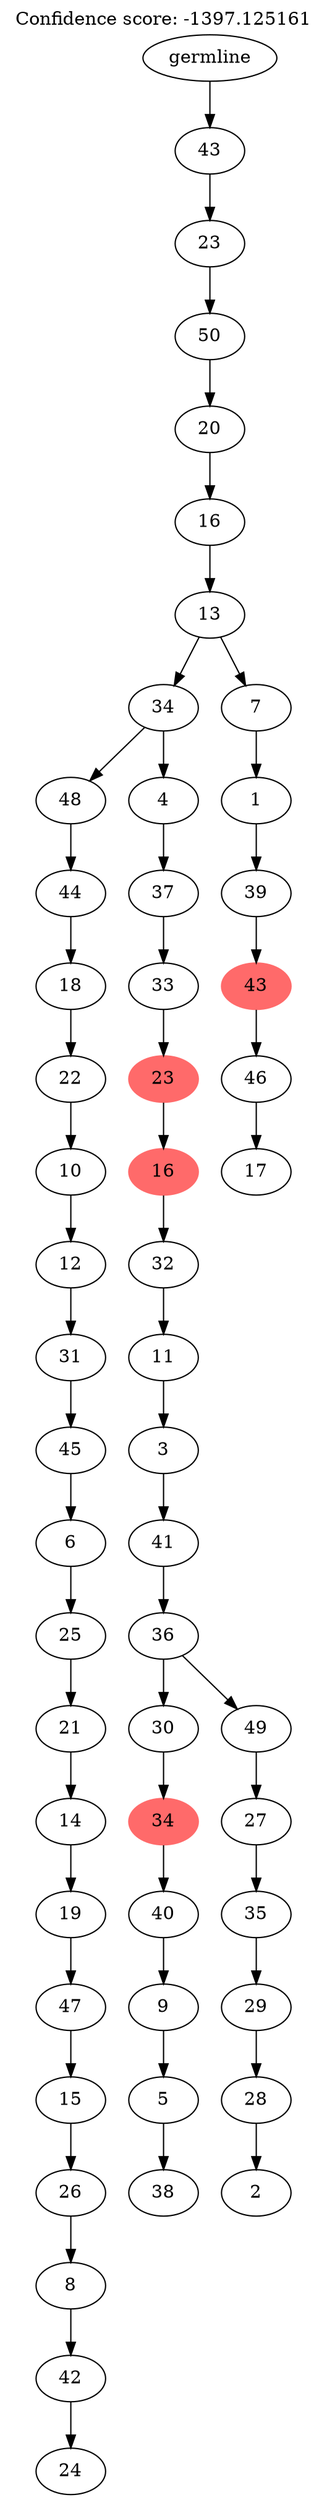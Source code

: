 digraph g {
	"53" -> "54";
	"54" [label="24"];
	"52" -> "53";
	"53" [label="42"];
	"51" -> "52";
	"52" [label="8"];
	"50" -> "51";
	"51" [label="26"];
	"49" -> "50";
	"50" [label="15"];
	"48" -> "49";
	"49" [label="47"];
	"47" -> "48";
	"48" [label="19"];
	"46" -> "47";
	"47" [label="14"];
	"45" -> "46";
	"46" [label="21"];
	"44" -> "45";
	"45" [label="25"];
	"43" -> "44";
	"44" [label="6"];
	"42" -> "43";
	"43" [label="45"];
	"41" -> "42";
	"42" [label="31"];
	"40" -> "41";
	"41" [label="12"];
	"39" -> "40";
	"40" [label="10"];
	"38" -> "39";
	"39" [label="22"];
	"37" -> "38";
	"38" [label="18"];
	"36" -> "37";
	"37" [label="44"];
	"34" -> "35";
	"35" [label="38"];
	"33" -> "34";
	"34" [label="5"];
	"32" -> "33";
	"33" [label="9"];
	"31" -> "32";
	"32" [label="40"];
	"30" -> "31";
	"31" [color=indianred1, style=filled, label="34"];
	"28" -> "29";
	"29" [label="2"];
	"27" -> "28";
	"28" [label="28"];
	"26" -> "27";
	"27" [label="29"];
	"25" -> "26";
	"26" [label="35"];
	"24" -> "25";
	"25" [label="27"];
	"23" -> "24";
	"24" [label="49"];
	"23" -> "30";
	"30" [label="30"];
	"22" -> "23";
	"23" [label="36"];
	"21" -> "22";
	"22" [label="41"];
	"20" -> "21";
	"21" [label="3"];
	"19" -> "20";
	"20" [label="11"];
	"18" -> "19";
	"19" [label="32"];
	"17" -> "18";
	"18" [color=indianred1, style=filled, label="16"];
	"16" -> "17";
	"17" [color=indianred1, style=filled, label="23"];
	"15" -> "16";
	"16" [label="33"];
	"14" -> "15";
	"15" [label="37"];
	"13" -> "14";
	"14" [label="4"];
	"13" -> "36";
	"36" [label="48"];
	"11" -> "12";
	"12" [label="17"];
	"10" -> "11";
	"11" [label="46"];
	"9" -> "10";
	"10" [color=indianred1, style=filled, label="43"];
	"8" -> "9";
	"9" [label="39"];
	"7" -> "8";
	"8" [label="1"];
	"6" -> "7";
	"7" [label="7"];
	"6" -> "13";
	"13" [label="34"];
	"5" -> "6";
	"6" [label="13"];
	"4" -> "5";
	"5" [label="16"];
	"3" -> "4";
	"4" [label="20"];
	"2" -> "3";
	"3" [label="50"];
	"1" -> "2";
	"2" [label="23"];
	"0" -> "1";
	"1" [label="43"];
	"0" [label="germline"];
	labelloc="t";
	label="Confidence score: -1397.125161";
}
